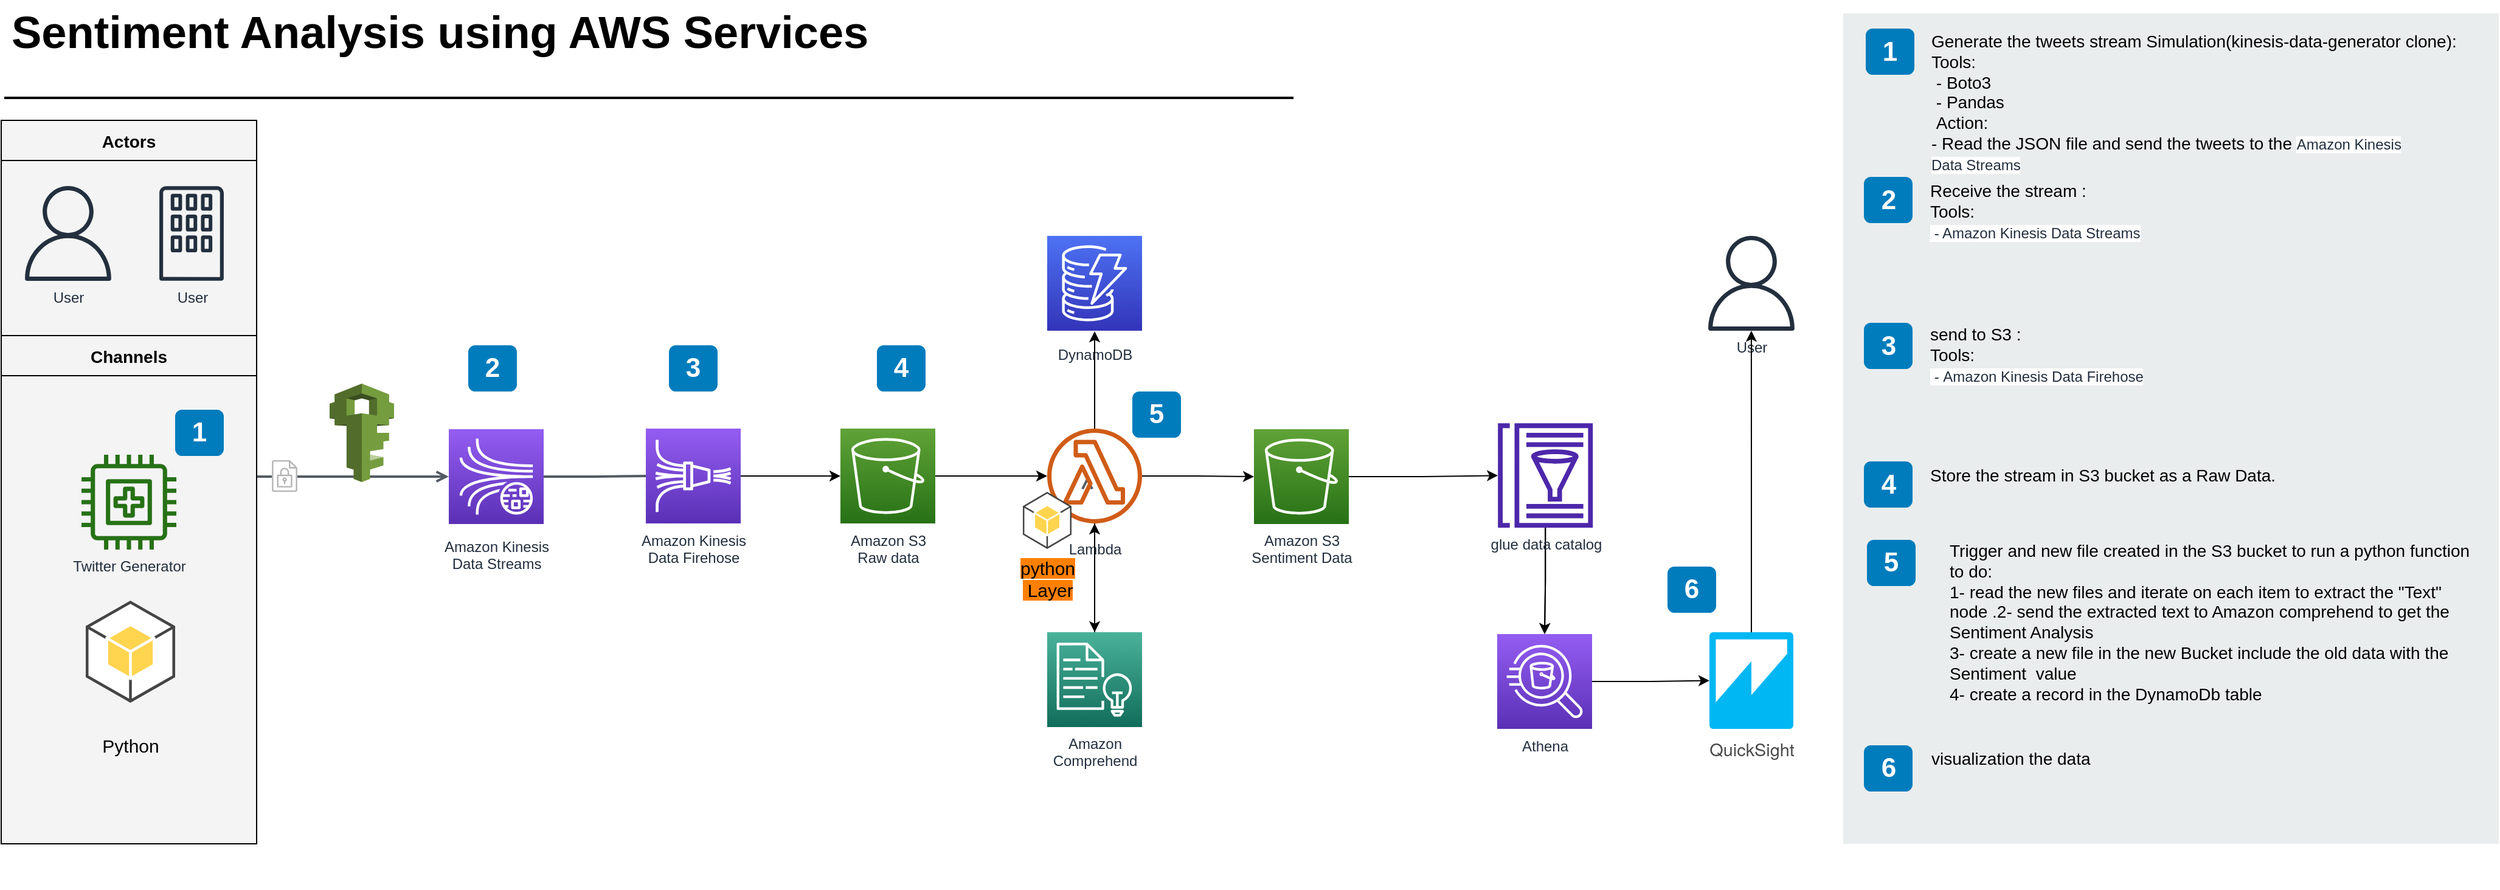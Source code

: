 <mxfile version="17.4.3" type="device"><diagram id="Ht1M8jgEwFfnCIfOTk4-" name="Page-1"><mxGraphModel dx="2200" dy="1185" grid="1" gridSize="10" guides="1" tooltips="1" connect="1" arrows="1" fold="1" page="1" pageScale="1" pageWidth="827" pageHeight="1169" math="0" shadow="0"><root><mxCell id="0"/><mxCell id="1" parent="0"/><mxCell id="jZVaUwOg5UY3L9NAnvdq-110" style="edgeStyle=elbowEdgeStyle;rounded=0;orthogonalLoop=1;jettySize=auto;html=1;endArrow=open;endFill=0;strokeColor=#545B64;strokeWidth=2;fontSize=14;" parent="1" target="jZVaUwOg5UY3L9NAnvdq-75" edge="1"><mxGeometry relative="1" as="geometry"><mxPoint x="240" y="418" as="sourcePoint"/><mxPoint x="472" y="418" as="targetPoint"/></mxGeometry></mxCell><mxCell id="jZVaUwOg5UY3L9NAnvdq-113" value="" style="edgeStyle=elbowEdgeStyle;rounded=0;orthogonalLoop=1;jettySize=auto;html=1;endArrow=open;endFill=0;strokeColor=#545B64;strokeWidth=2;fontSize=14;" parent="1" source="jZVaUwOg5UY3L9NAnvdq-80" edge="1"><mxGeometry relative="1" as="geometry"><mxPoint x="923.0" y="418" as="targetPoint"/></mxGeometry></mxCell><mxCell id="-QjtrjUzRDEMRZ5MF8oH-46" value="" style="rounded=0;whiteSpace=wrap;html=1;fillColor=#EAEDED;fontSize=22;fontColor=#FFFFFF;strokeColor=none;labelBackgroundColor=none;" parent="1" vertex="1"><mxGeometry x="1544.5" y="37" width="539" height="683" as="geometry"/></mxCell><mxCell id="-QjtrjUzRDEMRZ5MF8oH-36" value="1" style="rounded=1;whiteSpace=wrap;html=1;fillColor=#007CBD;strokeColor=none;fontColor=#FFFFFF;fontStyle=1;fontSize=22;labelBackgroundColor=none;" parent="1" vertex="1"><mxGeometry x="1563" y="49.5" width="40" height="38" as="geometry"/></mxCell><mxCell id="-QjtrjUzRDEMRZ5MF8oH-37" value="2" style="rounded=1;whiteSpace=wrap;html=1;fillColor=#007CBD;strokeColor=none;fontColor=#FFFFFF;fontStyle=1;fontSize=22;labelBackgroundColor=none;" parent="1" vertex="1"><mxGeometry x="1561.5" y="171.5" width="40" height="38" as="geometry"/></mxCell><mxCell id="-QjtrjUzRDEMRZ5MF8oH-38" value="3" style="rounded=1;whiteSpace=wrap;html=1;fillColor=#007CBD;strokeColor=none;fontColor=#FFFFFF;fontStyle=1;fontSize=22;labelBackgroundColor=none;" parent="1" vertex="1"><mxGeometry x="1561.5" y="291.5" width="40" height="38" as="geometry"/></mxCell><mxCell id="-QjtrjUzRDEMRZ5MF8oH-39" value="4" style="rounded=1;whiteSpace=wrap;html=1;fillColor=#007CBD;strokeColor=none;fontColor=#FFFFFF;fontStyle=1;fontSize=22;labelBackgroundColor=none;" parent="1" vertex="1"><mxGeometry x="1561.5" y="405.5" width="40" height="38" as="geometry"/></mxCell><mxCell id="-QjtrjUzRDEMRZ5MF8oH-40" value="5" style="rounded=1;whiteSpace=wrap;html=1;fillColor=#007CBD;strokeColor=none;fontColor=#FFFFFF;fontStyle=1;fontSize=22;labelBackgroundColor=none;" parent="1" vertex="1"><mxGeometry x="1564" y="470" width="40" height="38" as="geometry"/></mxCell><mxCell id="-QjtrjUzRDEMRZ5MF8oH-41" value="6" style="rounded=1;whiteSpace=wrap;html=1;fillColor=#007CBD;strokeColor=none;fontColor=#FFFFFF;fontStyle=1;fontSize=22;labelBackgroundColor=none;" parent="1" vertex="1"><mxGeometry x="1561.5" y="639" width="40" height="38" as="geometry"/></mxCell><mxCell id="-QjtrjUzRDEMRZ5MF8oH-47" value="Sentiment Analysis using AWS Services" style="text;resizable=0;points=[];autosize=1;align=left;verticalAlign=top;spacingTop=-4;fontSize=37;fontStyle=1;labelBackgroundColor=none;strokeWidth=10;" parent="1" vertex="1"><mxGeometry x="36.5" y="26.5" width="720" height="50" as="geometry"/></mxCell><mxCell id="SCVMTBWpLvtzJIhz15lM-1" value="" style="line;strokeWidth=2;html=1;fontSize=14;labelBackgroundColor=none;" parent="1" vertex="1"><mxGeometry x="32.5" y="101.5" width="1060" height="10" as="geometry"/></mxCell><mxCell id="SCVMTBWpLvtzJIhz15lM-6" value="&lt;span&gt;Generate the tweets stream&amp;nbsp;&lt;/span&gt;Simulation(kinesis-data-generator clone):&lt;br&gt;Tools:&lt;br&gt;&amp;nbsp;- Boto3&lt;br&gt;&amp;nbsp;- Pandas&lt;br&gt;&amp;nbsp;Action:&lt;br&gt;- Read the JSON file and send the tweets to the&amp;nbsp;&lt;span style=&quot;color: rgb(35 , 47 , 62) ; font-size: 12px ; text-align: center ; background-color: rgb(255 , 255 , 255)&quot;&gt;Amazon Kinesis&lt;/span&gt;&lt;br style=&quot;color: rgb(35 , 47 , 62) ; font-size: 12px ; text-align: center&quot;&gt;&lt;span style=&quot;color: rgb(35 , 47 , 62) ; font-size: 12px ; text-align: center ; background-color: rgb(255 , 255 , 255)&quot;&gt;Data Streams&lt;/span&gt;" style="text;html=1;align=left;verticalAlign=top;spacingTop=-4;fontSize=14;labelBackgroundColor=none;whiteSpace=wrap;" parent="1" vertex="1"><mxGeometry x="1614.5" y="49" width="449" height="118" as="geometry"/></mxCell><mxCell id="SCVMTBWpLvtzJIhz15lM-7" value="Receive the stream :&lt;br&gt;Tools:&lt;br&gt;&lt;span style=&quot;color: rgb(35 , 47 , 62) ; font-size: 12px ; text-align: center ; background-color: rgb(255 , 255 , 255)&quot;&gt;&amp;nbsp;- Amazon Kinesis&amp;nbsp;&lt;/span&gt;&lt;span style=&quot;color: rgb(35 , 47 , 62) ; font-size: 12px ; text-align: center ; background-color: rgb(255 , 255 , 255)&quot;&gt;Data Streams&lt;/span&gt;" style="text;html=1;align=left;verticalAlign=top;spacingTop=-4;fontSize=14;labelBackgroundColor=none;whiteSpace=wrap;" parent="1" vertex="1"><mxGeometry x="1613.5" y="172" width="450" height="115" as="geometry"/></mxCell><mxCell id="SCVMTBWpLvtzJIhz15lM-9" value="send to S3 :&lt;br&gt;Tools:&lt;br&gt;&lt;span style=&quot;color: rgb(35 , 47 , 62) ; font-size: 12px ; text-align: center ; background-color: rgb(255 , 255 , 255)&quot;&gt;&amp;nbsp;-&amp;nbsp;&lt;/span&gt;&lt;span style=&quot;color: rgb(35 , 47 , 62) ; font-size: 12px ; text-align: center ; background-color: rgb(255 , 255 , 255)&quot;&gt;Amazon Kinesis&amp;nbsp;&lt;/span&gt;&lt;span style=&quot;color: rgb(35 , 47 , 62) ; font-size: 12px ; text-align: center ; background-color: rgb(255 , 255 , 255)&quot;&gt;Data Firehose&lt;/span&gt;" style="text;html=1;align=left;verticalAlign=top;spacingTop=-4;fontSize=14;labelBackgroundColor=none;whiteSpace=wrap;" parent="1" vertex="1"><mxGeometry x="1613.5" y="290" width="450" height="117" as="geometry"/></mxCell><mxCell id="SCVMTBWpLvtzJIhz15lM-10" value="&lt;span&gt;Store the stream in S3 bucket as a Raw Data.&lt;/span&gt;" style="text;html=1;align=left;verticalAlign=top;spacingTop=-4;fontSize=14;labelBackgroundColor=none;whiteSpace=wrap;" parent="1" vertex="1"><mxGeometry x="1613.5" y="406" width="450" height="54" as="geometry"/></mxCell><mxCell id="SCVMTBWpLvtzJIhz15lM-11" value="&lt;div&gt;&lt;span&gt;Trigger and new file created in the S3 bucket to run a python function to do:&lt;/span&gt;&lt;br&gt;&lt;/div&gt;&lt;div&gt;&lt;span&gt;1- read the new files and iterate on each item to extract the &quot;Text&quot; node .2- send the extracted text to Amazon comprehend to get the&amp;nbsp;&lt;/span&gt;&lt;/div&gt;Sentiment Analysis&lt;br&gt;3- create a new file in the new Bucket include the old data with the Sentiment&amp;nbsp; value&amp;nbsp;&lt;br&gt;4- create a record in the DynamoDb table&amp;nbsp;&lt;br&gt;" style="text;html=1;align=left;verticalAlign=top;spacingTop=-4;fontSize=14;labelBackgroundColor=none;whiteSpace=wrap;" parent="1" vertex="1"><mxGeometry x="1630" y="468" width="438" height="152" as="geometry"/></mxCell><mxCell id="SCVMTBWpLvtzJIhz15lM-12" value="visualization the data&amp;nbsp;" style="text;html=1;align=left;verticalAlign=top;spacingTop=-4;fontSize=14;labelBackgroundColor=none;whiteSpace=wrap;" parent="1" vertex="1"><mxGeometry x="1614.5" y="639" width="450" height="118" as="geometry"/></mxCell><mxCell id="jZVaUwOg5UY3L9NAnvdq-59" value="Actors" style="swimlane;fontSize=14;align=center;swimlaneFillColor=#f4f4f4;fillColor=#f4f4f4;startSize=33;container=1;pointerEvents=0;collapsible=0;recursiveResize=0;" parent="1" vertex="1"><mxGeometry x="30" y="125" width="210" height="177" as="geometry"/></mxCell><mxCell id="jZVaUwOg5UY3L9NAnvdq-60" value="User" style="outlineConnect=0;fontColor=#232F3E;gradientColor=none;fillColor=#232F3E;strokeColor=none;dashed=0;verticalLabelPosition=bottom;verticalAlign=top;align=center;html=1;fontSize=12;fontStyle=0;aspect=fixed;pointerEvents=1;shape=mxgraph.aws4.user;labelBackgroundColor=none;" parent="jZVaUwOg5UY3L9NAnvdq-59" vertex="1"><mxGeometry x="16" y="54" width="78" height="78" as="geometry"/></mxCell><mxCell id="jZVaUwOg5UY3L9NAnvdq-61" value="User" style="outlineConnect=0;fontColor=#232F3E;gradientColor=none;fillColor=#232F3E;strokeColor=none;dashed=0;verticalLabelPosition=bottom;verticalAlign=top;align=center;html=1;fontSize=12;fontStyle=0;aspect=fixed;pointerEvents=1;shape=mxgraph.aws4.corporate_data_center;labelBackgroundColor=none;" parent="jZVaUwOg5UY3L9NAnvdq-59" vertex="1"><mxGeometry x="130" y="54" width="53" height="78" as="geometry"/></mxCell><mxCell id="jZVaUwOg5UY3L9NAnvdq-62" value="Channels" style="swimlane;fontSize=14;align=center;swimlaneFillColor=#f4f4f4;fillColor=#f4f4f4;startSize=33;container=1;pointerEvents=0;collapsible=0;recursiveResize=0;" parent="1" vertex="1"><mxGeometry x="30" y="302" width="210" height="418" as="geometry"/></mxCell><mxCell id="jZVaUwOg5UY3L9NAnvdq-69" value="Twitter Generator" style="outlineConnect=0;fontColor=#232F3E;gradientColor=none;fillColor=#277116;strokeColor=none;dashed=0;verticalLabelPosition=bottom;verticalAlign=top;align=center;html=1;fontSize=12;fontStyle=0;aspect=fixed;pointerEvents=1;shape=mxgraph.aws4.medical_emergency;labelBackgroundColor=none;" parent="jZVaUwOg5UY3L9NAnvdq-62" vertex="1"><mxGeometry x="66" y="98" width="78" height="78" as="geometry"/></mxCell><mxCell id="jZVaUwOg5UY3L9NAnvdq-101" value="1" style="rounded=1;whiteSpace=wrap;html=1;fillColor=#007CBD;strokeColor=none;fontColor=#FFFFFF;fontStyle=1;fontSize=22;labelBackgroundColor=none;" parent="jZVaUwOg5UY3L9NAnvdq-62" vertex="1"><mxGeometry x="143" y="61" width="40" height="38" as="geometry"/></mxCell><mxCell id="dxSw0Dm2bYA9FlzBrmDx-8" value="&lt;font style=&quot;font-size: 15px&quot;&gt;Python&lt;/font&gt;" style="outlineConnect=0;dashed=0;verticalLabelPosition=bottom;verticalAlign=top;align=center;html=1;shape=mxgraph.aws3.android;fillColor=#FFD44F;gradientColor=none;fontSize=37;strokeWidth=10;" vertex="1" parent="jZVaUwOg5UY3L9NAnvdq-62"><mxGeometry x="69.5" y="218" width="73.5" height="84" as="geometry"/></mxCell><mxCell id="dxSw0Dm2bYA9FlzBrmDx-34" value="" style="edgeStyle=orthogonalEdgeStyle;rounded=0;orthogonalLoop=1;jettySize=auto;html=1;fontSize=15;" edge="1" parent="1" source="jZVaUwOg5UY3L9NAnvdq-73" target="jZVaUwOg5UY3L9NAnvdq-80"><mxGeometry relative="1" as="geometry"/></mxCell><mxCell id="jZVaUwOg5UY3L9NAnvdq-73" value="Amazon S3&lt;br&gt;Raw data" style="outlineConnect=0;fontColor=#232F3E;gradientColor=#60A337;gradientDirection=north;fillColor=#277116;strokeColor=#ffffff;dashed=0;verticalLabelPosition=bottom;verticalAlign=top;align=center;html=1;fontSize=12;fontStyle=0;aspect=fixed;shape=mxgraph.aws4.resourceIcon;resIcon=mxgraph.aws4.s3;labelBackgroundColor=none;" parent="1" vertex="1"><mxGeometry x="720" y="378.5" width="78" height="78" as="geometry"/></mxCell><mxCell id="jZVaUwOg5UY3L9NAnvdq-77" value="DynamoDB&lt;br&gt;" style="outlineConnect=0;fontColor=#232F3E;gradientColor=#4D72F3;gradientDirection=north;fillColor=#3334B9;strokeColor=#ffffff;dashed=0;verticalLabelPosition=bottom;verticalAlign=top;align=center;html=1;fontSize=12;fontStyle=0;aspect=fixed;shape=mxgraph.aws4.resourceIcon;resIcon=mxgraph.aws4.dynamodb;labelBackgroundColor=#ffffff;spacingTop=6;" parent="1" vertex="1"><mxGeometry x="890.0" y="220" width="78" height="78" as="geometry"/></mxCell><mxCell id="dxSw0Dm2bYA9FlzBrmDx-11" value="" style="edgeStyle=orthogonalEdgeStyle;rounded=0;orthogonalLoop=1;jettySize=auto;html=1;fontSize=15;" edge="1" parent="1" source="jZVaUwOg5UY3L9NAnvdq-80" target="jZVaUwOg5UY3L9NAnvdq-89"><mxGeometry relative="1" as="geometry"/></mxCell><mxCell id="dxSw0Dm2bYA9FlzBrmDx-13" value="" style="edgeStyle=orthogonalEdgeStyle;rounded=0;orthogonalLoop=1;jettySize=auto;html=1;fontSize=15;" edge="1" parent="1" source="jZVaUwOg5UY3L9NAnvdq-80" target="dxSw0Dm2bYA9FlzBrmDx-12"><mxGeometry relative="1" as="geometry"/></mxCell><mxCell id="dxSw0Dm2bYA9FlzBrmDx-16" value="" style="edgeStyle=orthogonalEdgeStyle;rounded=0;orthogonalLoop=1;jettySize=auto;html=1;fontSize=15;" edge="1" parent="1" source="jZVaUwOg5UY3L9NAnvdq-80"><mxGeometry relative="1" as="geometry"><mxPoint x="929" y="298.5" as="targetPoint"/></mxGeometry></mxCell><mxCell id="jZVaUwOg5UY3L9NAnvdq-80" value="Lambda" style="outlineConnect=0;fontColor=#232F3E;gradientColor=none;fillColor=#D05C17;strokeColor=none;dashed=0;verticalLabelPosition=bottom;verticalAlign=top;align=center;html=1;fontSize=12;fontStyle=0;aspect=fixed;pointerEvents=1;shape=mxgraph.aws4.lambda_function;labelBackgroundColor=#ffffff;spacingTop=7;" parent="1" vertex="1"><mxGeometry x="890" y="378.5" width="78" height="78" as="geometry"/></mxCell><mxCell id="dxSw0Dm2bYA9FlzBrmDx-14" value="" style="edgeStyle=orthogonalEdgeStyle;rounded=0;orthogonalLoop=1;jettySize=auto;html=1;fontSize=15;" edge="1" parent="1" source="jZVaUwOg5UY3L9NAnvdq-89" target="jZVaUwOg5UY3L9NAnvdq-80"><mxGeometry relative="1" as="geometry"/></mxCell><mxCell id="jZVaUwOg5UY3L9NAnvdq-89" value="Amazon&lt;br&gt;Comprehend&lt;br&gt;" style="outlineConnect=0;fontColor=#232F3E;gradientColor=#4AB29A;gradientDirection=north;fillColor=#116D5B;strokeColor=#ffffff;dashed=0;verticalLabelPosition=bottom;verticalAlign=top;align=center;html=1;fontSize=12;fontStyle=0;aspect=fixed;shape=mxgraph.aws4.resourceIcon;resIcon=mxgraph.aws4.comprehend;labelBackgroundColor=none;" parent="1" vertex="1"><mxGeometry x="890.0" y="546" width="78" height="78" as="geometry"/></mxCell><mxCell id="jZVaUwOg5UY3L9NAnvdq-92" value="User" style="outlineConnect=0;fontColor=#232F3E;gradientColor=none;fillColor=#232F3E;strokeColor=none;dashed=0;verticalLabelPosition=bottom;verticalAlign=top;align=center;html=1;fontSize=12;fontStyle=0;aspect=fixed;pointerEvents=1;shape=mxgraph.aws4.user;labelBackgroundColor=none;" parent="1" vertex="1"><mxGeometry x="1430.0" y="220" width="78" height="78" as="geometry"/></mxCell><mxCell id="jZVaUwOg5UY3L9NAnvdq-103" value="3" style="rounded=1;whiteSpace=wrap;html=1;fillColor=#007CBD;strokeColor=none;fontColor=#FFFFFF;fontStyle=1;fontSize=22;labelBackgroundColor=none;" parent="1" vertex="1"><mxGeometry x="579" y="310" width="40" height="38" as="geometry"/></mxCell><mxCell id="jZVaUwOg5UY3L9NAnvdq-104" value="5" style="rounded=1;whiteSpace=wrap;html=1;fillColor=#007CBD;strokeColor=none;fontColor=#FFFFFF;fontStyle=1;fontSize=22;labelBackgroundColor=none;" parent="1" vertex="1"><mxGeometry x="960" y="348" width="40" height="38" as="geometry"/></mxCell><mxCell id="jZVaUwOg5UY3L9NAnvdq-105" value="6" style="rounded=1;whiteSpace=wrap;html=1;fillColor=#007CBD;strokeColor=none;fontColor=#FFFFFF;fontStyle=1;fontSize=22;labelBackgroundColor=none;" parent="1" vertex="1"><mxGeometry x="1400" y="492" width="40" height="38" as="geometry"/></mxCell><mxCell id="jZVaUwOg5UY3L9NAnvdq-173" value="" style="group" parent="1" vertex="1" connectable="0"><mxGeometry x="252.5" y="404.5" width="21" height="26" as="geometry"/></mxCell><mxCell id="jZVaUwOg5UY3L9NAnvdq-174" value="" style="rounded=0;whiteSpace=wrap;html=1;labelBackgroundColor=#ffffff;fontSize=14;align=center;strokeColor=none;" parent="jZVaUwOg5UY3L9NAnvdq-173" vertex="1"><mxGeometry width="21" height="26" as="geometry"/></mxCell><mxCell id="jZVaUwOg5UY3L9NAnvdq-175" value="" style="outlineConnect=0;fontColor=#232F3E;gradientColor=none;fillColor=#B3B3B3;strokeColor=none;dashed=0;verticalLabelPosition=bottom;verticalAlign=top;align=center;html=1;fontSize=12;fontStyle=0;aspect=fixed;pointerEvents=1;shape=mxgraph.aws4.encrypted_data;labelBackgroundColor=#ffffff;" parent="jZVaUwOg5UY3L9NAnvdq-173" vertex="1"><mxGeometry width="21" height="26" as="geometry"/></mxCell><mxCell id="dxSw0Dm2bYA9FlzBrmDx-2" value="" style="outlineConnect=0;dashed=0;verticalLabelPosition=bottom;verticalAlign=top;align=center;html=1;shape=mxgraph.aws3.iam;fillColor=#759C3E;gradientColor=none;fontSize=37;strokeWidth=10;" vertex="1" parent="1"><mxGeometry x="300" y="341.5" width="53" height="81" as="geometry"/></mxCell><mxCell id="-QjtrjUzRDEMRZ5MF8oH-28" value="4" style="rounded=1;whiteSpace=wrap;html=1;fillColor=#007CBD;strokeColor=none;fontColor=#FFFFFF;fontStyle=1;fontSize=22;labelBackgroundColor=none;" parent="1" vertex="1"><mxGeometry x="750" y="310" width="40" height="38" as="geometry"/></mxCell><mxCell id="jZVaUwOg5UY3L9NAnvdq-75" value="Amazon Kinesis&lt;br&gt;Data Streams&lt;br&gt;" style="outlineConnect=0;fontColor=#232F3E;gradientColor=#945DF2;gradientDirection=north;fillColor=#5A30B5;strokeColor=#ffffff;dashed=0;verticalLabelPosition=bottom;verticalAlign=top;align=center;html=1;fontSize=12;fontStyle=0;aspect=fixed;shape=mxgraph.aws4.resourceIcon;resIcon=mxgraph.aws4.kinesis_data_streams;labelBackgroundColor=#ffffff;spacingTop=5;" parent="1" vertex="1"><mxGeometry x="398" y="379.0" width="78" height="78" as="geometry"/></mxCell><mxCell id="dxSw0Dm2bYA9FlzBrmDx-33" value="" style="edgeStyle=orthogonalEdgeStyle;rounded=0;orthogonalLoop=1;jettySize=auto;html=1;fontSize=15;" edge="1" parent="1" source="dxSw0Dm2bYA9FlzBrmDx-4" target="jZVaUwOg5UY3L9NAnvdq-73"><mxGeometry relative="1" as="geometry"/></mxCell><mxCell id="dxSw0Dm2bYA9FlzBrmDx-4" value="&lt;span style=&quot;background-color: rgb(255 , 255 , 255)&quot;&gt;Amazon Kinesis &lt;br&gt;Data Firehose&lt;/span&gt;" style="sketch=0;points=[[0,0,0],[0.25,0,0],[0.5,0,0],[0.75,0,0],[1,0,0],[0,1,0],[0.25,1,0],[0.5,1,0],[0.75,1,0],[1,1,0],[0,0.25,0],[0,0.5,0],[0,0.75,0],[1,0.25,0],[1,0.5,0],[1,0.75,0]];outlineConnect=0;fontColor=#232F3E;gradientColor=#945DF2;gradientDirection=north;fillColor=#5A30B5;strokeColor=#ffffff;dashed=0;verticalLabelPosition=bottom;verticalAlign=top;align=center;html=1;fontSize=12;fontStyle=0;aspect=fixed;shape=mxgraph.aws4.resourceIcon;resIcon=mxgraph.aws4.kinesis_data_firehose;" vertex="1" parent="1"><mxGeometry x="560" y="378.5" width="78" height="78" as="geometry"/></mxCell><mxCell id="dxSw0Dm2bYA9FlzBrmDx-5" value="" style="edgeStyle=elbowEdgeStyle;rounded=0;orthogonalLoop=1;jettySize=auto;html=1;endArrow=none;endFill=0;strokeColor=#545B64;strokeWidth=2;fontSize=14;" edge="1" parent="1" source="jZVaUwOg5UY3L9NAnvdq-75" target="dxSw0Dm2bYA9FlzBrmDx-4"><mxGeometry relative="1" as="geometry"><mxPoint x="476" y="418" as="sourcePoint"/><mxPoint x="744.001" y="418" as="targetPoint"/></mxGeometry></mxCell><mxCell id="dxSw0Dm2bYA9FlzBrmDx-27" value="" style="edgeStyle=orthogonalEdgeStyle;rounded=0;orthogonalLoop=1;jettySize=auto;html=1;fontSize=15;" edge="1" parent="1" source="dxSw0Dm2bYA9FlzBrmDx-12" target="dxSw0Dm2bYA9FlzBrmDx-26"><mxGeometry relative="1" as="geometry"/></mxCell><mxCell id="dxSw0Dm2bYA9FlzBrmDx-12" value="Amazon S3&lt;br&gt;Sentiment Data" style="outlineConnect=0;fontColor=#232F3E;gradientColor=#60A337;gradientDirection=north;fillColor=#277116;strokeColor=#ffffff;dashed=0;verticalLabelPosition=bottom;verticalAlign=top;align=center;html=1;fontSize=12;fontStyle=0;aspect=fixed;shape=mxgraph.aws4.resourceIcon;resIcon=mxgraph.aws4.s3;labelBackgroundColor=none;" vertex="1" parent="1"><mxGeometry x="1060" y="379" width="78" height="78" as="geometry"/></mxCell><mxCell id="dxSw0Dm2bYA9FlzBrmDx-20" value="" style="edgeStyle=orthogonalEdgeStyle;rounded=0;orthogonalLoop=1;jettySize=auto;html=1;fontSize=15;" edge="1" parent="1" source="dxSw0Dm2bYA9FlzBrmDx-17" target="jZVaUwOg5UY3L9NAnvdq-92"><mxGeometry relative="1" as="geometry"/></mxCell><mxCell id="dxSw0Dm2bYA9FlzBrmDx-17" value="&lt;span style=&quot;color: rgb(73 , 73 , 73) ; font-family: &amp;#34;ddg_proximanova&amp;#34; , &amp;#34;ddg_proximanova_ui_0&amp;#34; , &amp;#34;ddg_proximanova_ui_1&amp;#34; , &amp;#34;ddg_proximanova_ui_2&amp;#34; , &amp;#34;ddg_proximanova_ui_3&amp;#34; , &amp;#34;ddg_proximanova_ui_4&amp;#34; , &amp;#34;ddg_proximanova_ui_5&amp;#34; , &amp;#34;ddg_proximanova_ui_6&amp;#34; , &amp;#34;proxima nova&amp;#34; , &amp;#34;helvetica neue&amp;#34; , &amp;#34;helvetica&amp;#34; , &amp;#34;segoe ui&amp;#34; , &amp;#34;nimbus sans l&amp;#34; , &amp;#34;liberation sans&amp;#34; , &amp;#34;open sans&amp;#34; , &amp;#34;freesans&amp;#34; , &amp;#34;arial&amp;#34; , sans-serif ; font-size: 14.4px ; background-color: rgb(255 , 255 , 255)&quot;&gt;QuickSight&lt;/span&gt;" style="outlineConnect=0;dashed=0;verticalLabelPosition=bottom;verticalAlign=top;align=center;html=1;shape=mxgraph.aws3.quicksight;fillColor=#00B7F4;gradientColor=none;fontSize=15;strokeWidth=10;" vertex="1" parent="1"><mxGeometry x="1434.5" y="546" width="69" height="79.5" as="geometry"/></mxCell><mxCell id="dxSw0Dm2bYA9FlzBrmDx-23" value="2" style="rounded=1;whiteSpace=wrap;html=1;fillColor=#007CBD;strokeColor=none;fontColor=#FFFFFF;fontStyle=1;fontSize=22;labelBackgroundColor=none;" vertex="1" parent="1"><mxGeometry x="414" y="310" width="40" height="38" as="geometry"/></mxCell><mxCell id="dxSw0Dm2bYA9FlzBrmDx-24" value="&lt;span style=&quot;background-color: rgb(255 , 128 , 0)&quot;&gt;python&lt;br&gt;&amp;nbsp;Layer&lt;/span&gt;" style="outlineConnect=0;dashed=0;verticalLabelPosition=bottom;verticalAlign=top;align=center;html=1;shape=mxgraph.aws3.android;fillColor=#FFD44F;gradientColor=none;fontSize=15;strokeWidth=10;" vertex="1" parent="1"><mxGeometry x="870" y="430.5" width="40" height="47" as="geometry"/></mxCell><mxCell id="dxSw0Dm2bYA9FlzBrmDx-29" value="" style="edgeStyle=orthogonalEdgeStyle;rounded=0;orthogonalLoop=1;jettySize=auto;html=1;fontSize=15;" edge="1" parent="1" source="dxSw0Dm2bYA9FlzBrmDx-26" target="dxSw0Dm2bYA9FlzBrmDx-28"><mxGeometry relative="1" as="geometry"/></mxCell><mxCell id="dxSw0Dm2bYA9FlzBrmDx-32" value="" style="edgeStyle=orthogonalEdgeStyle;rounded=0;orthogonalLoop=1;jettySize=auto;html=1;fontSize=15;" edge="1" parent="1" source="dxSw0Dm2bYA9FlzBrmDx-26" target="dxSw0Dm2bYA9FlzBrmDx-28"><mxGeometry relative="1" as="geometry"/></mxCell><mxCell id="dxSw0Dm2bYA9FlzBrmDx-26" value="&lt;span style=&quot;&quot;&gt;glue data catalog&lt;/span&gt;" style="sketch=0;outlineConnect=0;fontColor=#232F3E;gradientColor=none;fillColor=#4D27AA;strokeColor=none;dashed=0;verticalLabelPosition=bottom;verticalAlign=top;align=center;html=1;fontSize=12;fontStyle=0;aspect=fixed;pointerEvents=1;shape=mxgraph.aws4.glue_data_catalog;labelBackgroundColor=none;" vertex="1" parent="1"><mxGeometry x="1260" y="374.17" width="79.23" height="85.83" as="geometry"/></mxCell><mxCell id="dxSw0Dm2bYA9FlzBrmDx-31" value="" style="edgeStyle=orthogonalEdgeStyle;rounded=0;orthogonalLoop=1;jettySize=auto;html=1;fontSize=15;entryX=0;entryY=0.5;entryDx=0;entryDy=0;entryPerimeter=0;" edge="1" parent="1" source="dxSw0Dm2bYA9FlzBrmDx-28" target="dxSw0Dm2bYA9FlzBrmDx-17"><mxGeometry relative="1" as="geometry"><mxPoint x="1430" y="580" as="targetPoint"/></mxGeometry></mxCell><mxCell id="dxSw0Dm2bYA9FlzBrmDx-28" value="Athena" style="sketch=0;points=[[0,0,0],[0.25,0,0],[0.5,0,0],[0.75,0,0],[1,0,0],[0,1,0],[0.25,1,0],[0.5,1,0],[0.75,1,0],[1,1,0],[0,0.25,0],[0,0.5,0],[0,0.75,0],[1,0.25,0],[1,0.5,0],[1,0.75,0]];outlineConnect=0;fontColor=#232F3E;gradientColor=#945DF2;gradientDirection=north;fillColor=#5A30B5;strokeColor=#ffffff;dashed=0;verticalLabelPosition=bottom;verticalAlign=top;align=center;html=1;fontSize=12;fontStyle=0;aspect=fixed;shape=mxgraph.aws4.resourceIcon;resIcon=mxgraph.aws4.athena;labelBackgroundColor=none;" vertex="1" parent="1"><mxGeometry x="1260" y="547.5" width="78" height="78" as="geometry"/></mxCell></root></mxGraphModel></diagram></mxfile>